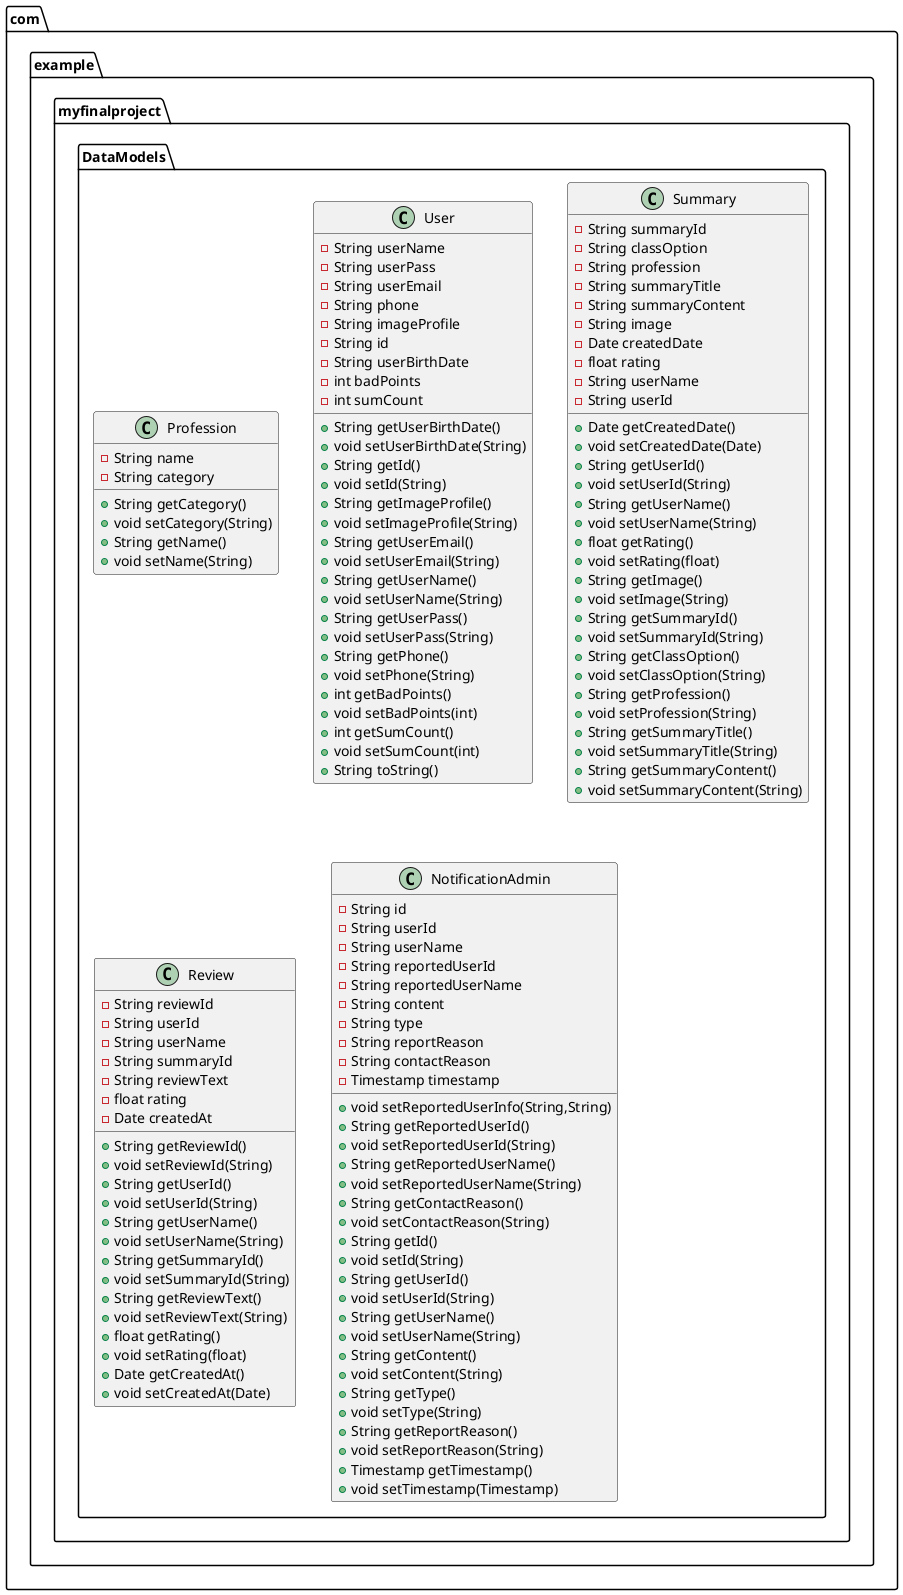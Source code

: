 @startuml
class com.example.myfinalproject.DataModels.Profession {
- String name
- String category
+ String getCategory()
+ void setCategory(String)
+ String getName()
+ void setName(String)
}


class com.example.myfinalproject.DataModels.User {
- String userName
- String userPass
- String userEmail
- String phone
- String imageProfile
- String id
- String userBirthDate
- int badPoints
- int sumCount
+ String getUserBirthDate()
+ void setUserBirthDate(String)
+ String getId()
+ void setId(String)
+ String getImageProfile()
+ void setImageProfile(String)
+ String getUserEmail()
+ void setUserEmail(String)
+ String getUserName()
+ void setUserName(String)
+ String getUserPass()
+ void setUserPass(String)
+ String getPhone()
+ void setPhone(String)
+ int getBadPoints()
+ void setBadPoints(int)
+ int getSumCount()
+ void setSumCount(int)
+ String toString()
}


class com.example.myfinalproject.DataModels.Summary {
- String summaryId
- String classOption
- String profession
- String summaryTitle
- String summaryContent
- String image
- Date createdDate
- float rating
- String userName
- String userId
+ Date getCreatedDate()
+ void setCreatedDate(Date)
+ String getUserId()
+ void setUserId(String)
+ String getUserName()
+ void setUserName(String)
+ float getRating()
+ void setRating(float)
+ String getImage()
+ void setImage(String)
+ String getSummaryId()
+ void setSummaryId(String)
+ String getClassOption()
+ void setClassOption(String)
+ String getProfession()
+ void setProfession(String)
+ String getSummaryTitle()
+ void setSummaryTitle(String)
+ String getSummaryContent()
+ void setSummaryContent(String)
}


class com.example.myfinalproject.DataModels.Review {
- String reviewId
- String userId
- String userName
- String summaryId
- String reviewText
- float rating
- Date createdAt
+ String getReviewId()
+ void setReviewId(String)
+ String getUserId()
+ void setUserId(String)
+ String getUserName()
+ void setUserName(String)
+ String getSummaryId()
+ void setSummaryId(String)
+ String getReviewText()
+ void setReviewText(String)
+ float getRating()
+ void setRating(float)
+ Date getCreatedAt()
+ void setCreatedAt(Date)
}


class com.example.myfinalproject.DataModels.NotificationAdmin {
- String id
- String userId
- String userName
- String reportedUserId
- String reportedUserName
- String content
- String type
- String reportReason
- String contactReason
- Timestamp timestamp
+ void setReportedUserInfo(String,String)
+ String getReportedUserId()
+ void setReportedUserId(String)
+ String getReportedUserName()
+ void setReportedUserName(String)
+ String getContactReason()
+ void setContactReason(String)
+ String getId()
+ void setId(String)
+ String getUserId()
+ void setUserId(String)
+ String getUserName()
+ void setUserName(String)
+ String getContent()
+ void setContent(String)
+ String getType()
+ void setType(String)
+ String getReportReason()
+ void setReportReason(String)
+ Timestamp getTimestamp()
+ void setTimestamp(Timestamp)
}


@enduml